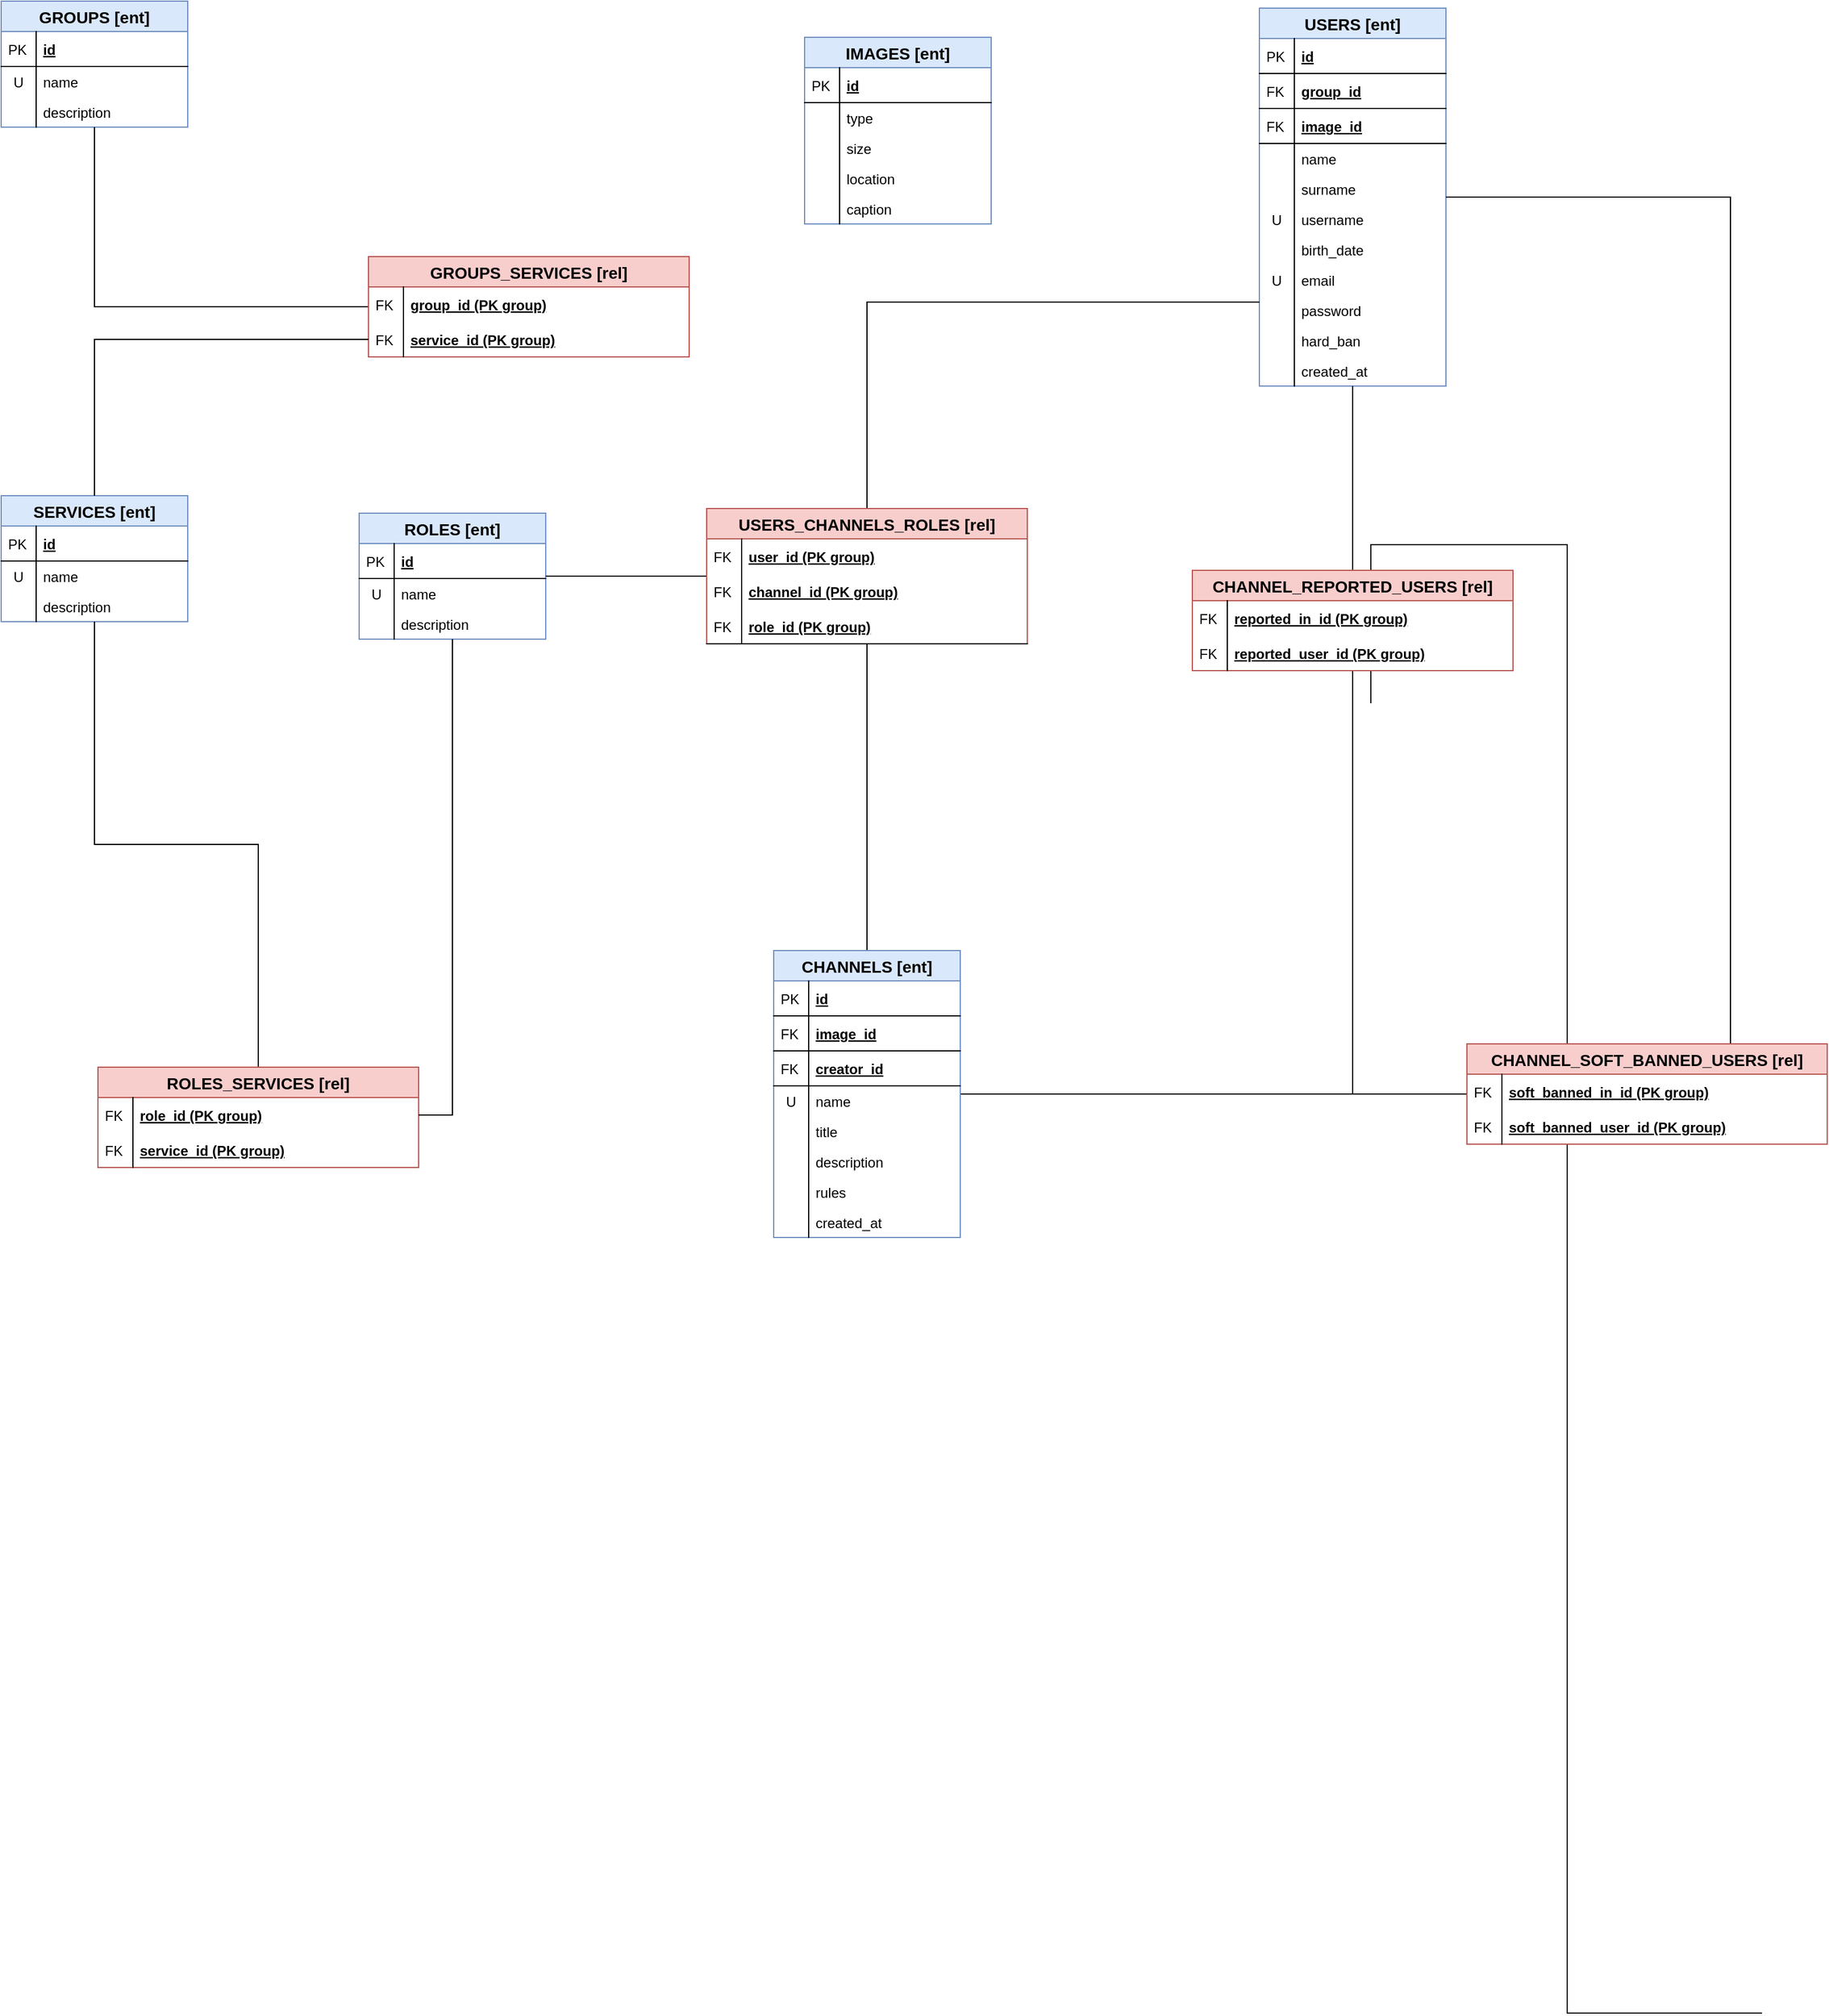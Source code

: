 <mxfile version="13.9.9" type="device"><diagram id="NDrAtZGhiZcXKzCAwtgu" name="Page-1"><mxGraphModel dx="2990" dy="2138" grid="0" gridSize="10" guides="1" tooltips="1" connect="1" arrows="1" fold="1" page="1" pageScale="1" pageWidth="1654" pageHeight="1169" math="0" shadow="0"><root><mxCell id="0"/><mxCell id="1" parent="0"/><mxCell id="Dc5dhrebj6Vxvl3eJbiR-135" style="edgeStyle=orthogonalEdgeStyle;rounded=0;orthogonalLoop=1;jettySize=auto;html=1;entryX=0;entryY=0.5;entryDx=0;entryDy=0;endArrow=none;endFill=0;" parent="1" edge="1"><mxGeometry relative="1" as="geometry"><Array as="points"><mxPoint x="1200" y="728"/><mxPoint x="924" y="728"/><mxPoint x="924" y="898"/></Array><mxPoint x="1016" y="898" as="targetPoint"/></mxGeometry></mxCell><mxCell id="Dc5dhrebj6Vxvl3eJbiR-143" style="edgeStyle=orthogonalEdgeStyle;rounded=0;orthogonalLoop=1;jettySize=auto;html=1;entryX=0;entryY=0.5;entryDx=0;entryDy=0;endArrow=none;endFill=0;" parent="1" edge="1"><mxGeometry relative="1" as="geometry"><Array as="points"><mxPoint x="1368" y="511"/><mxPoint x="1368" y="572"/></Array><mxPoint x="1535" y="572" as="targetPoint"/></mxGeometry></mxCell><mxCell id="Dc5dhrebj6Vxvl3eJbiR-148" style="edgeStyle=orthogonalEdgeStyle;rounded=0;orthogonalLoop=1;jettySize=auto;html=1;entryX=0;entryY=0.5;entryDx=0;entryDy=0;endArrow=none;endFill=0;" parent="1" edge="1"><mxGeometry relative="1" as="geometry"><Array as="points"><mxPoint x="1368" y="511"/><mxPoint x="1368" y="1291"/></Array><mxPoint x="1535" y="1291" as="targetPoint"/></mxGeometry></mxCell><mxCell id="Dc5dhrebj6Vxvl3eJbiR-160" style="edgeStyle=orthogonalEdgeStyle;rounded=0;orthogonalLoop=1;jettySize=auto;html=1;endArrow=none;endFill=0;" parent="1" edge="1"><mxGeometry relative="1" as="geometry"><Array as="points"><mxPoint x="1368" y="511"/><mxPoint x="1368" y="866"/></Array><mxPoint x="1535" y="865.857" as="targetPoint"/></mxGeometry></mxCell><mxCell id="Dc5dhrebj6Vxvl3eJbiR-165" style="edgeStyle=orthogonalEdgeStyle;rounded=0;orthogonalLoop=1;jettySize=auto;html=1;entryX=0;entryY=0.5;entryDx=0;entryDy=0;endArrow=none;endFill=0;" parent="1" edge="1"><mxGeometry relative="1" as="geometry"><mxPoint x="1535" y="1770" as="targetPoint"/></mxGeometry></mxCell><mxCell id="Dc5dhrebj6Vxvl3eJbiR-169" style="edgeStyle=orthogonalEdgeStyle;rounded=0;orthogonalLoop=1;jettySize=auto;html=1;entryX=0;entryY=0.5;entryDx=0;entryDy=0;endArrow=none;endFill=0;" parent="1" edge="1"><mxGeometry relative="1" as="geometry"><Array as="points"><mxPoint x="1368" y="511"/><mxPoint x="1368" y="2127"/></Array><mxPoint x="1535" y="2127" as="targetPoint"/></mxGeometry></mxCell><mxCell id="Dc5dhrebj6Vxvl3eJbiR-138" style="edgeStyle=orthogonalEdgeStyle;rounded=0;orthogonalLoop=1;jettySize=auto;html=1;endArrow=none;endFill=0;" parent="1" edge="1"><mxGeometry relative="1" as="geometry"><mxPoint x="1153.571" y="965" as="sourcePoint"/></mxGeometry></mxCell><mxCell id="Dc5dhrebj6Vxvl3eJbiR-154" style="edgeStyle=orthogonalEdgeStyle;rounded=0;orthogonalLoop=1;jettySize=auto;html=1;entryX=1;entryY=0.5;entryDx=0;entryDy=0;endArrow=none;endFill=0;" parent="1" edge="1"><mxGeometry relative="1" as="geometry"><Array as="points"><mxPoint x="3122" y="1384"/><mxPoint x="3122" y="796"/></Array><mxPoint x="2947.0" y="1383.857" as="sourcePoint"/></mxGeometry></mxCell><mxCell id="Dc5dhrebj6Vxvl3eJbiR-156" style="edgeStyle=orthogonalEdgeStyle;rounded=0;orthogonalLoop=1;jettySize=auto;html=1;entryX=1;entryY=0.5;entryDx=0;entryDy=0;endArrow=none;endFill=0;" parent="1" edge="1"><mxGeometry relative="1" as="geometry"><Array as="points"><mxPoint x="3221" y="1384"/><mxPoint x="3221" y="359"/></Array><mxPoint x="2947.0" y="1383.857" as="sourcePoint"/></mxGeometry></mxCell><mxCell id="Dc5dhrebj6Vxvl3eJbiR-166" style="edgeStyle=orthogonalEdgeStyle;rounded=0;orthogonalLoop=1;jettySize=auto;html=1;entryX=0;entryY=0.5;entryDx=0;entryDy=0;endArrow=none;endFill=0;" parent="1" edge="1"><mxGeometry relative="1" as="geometry"><mxPoint x="1199.6" y="647" as="sourcePoint"/><mxPoint x="1535" y="1770" as="targetPoint"/><Array as="points"><mxPoint x="1368" y="511"/><mxPoint x="1368" y="1770"/></Array></mxGeometry></mxCell><mxCell id="FXru-dyQ8u6ZgQiN1JwB-42" value="USERS [ent]" style="swimlane;fontStyle=1;childLayout=stackLayout;horizontal=1;startSize=26;fillColor=#dae8fc;horizontalStack=0;resizeParent=1;resizeParentMax=0;resizeLast=0;collapsible=1;marginBottom=0;swimlaneFillColor=#ffffff;align=center;fontSize=14;strokeColor=#6c8ebf;" parent="1" vertex="1"><mxGeometry x="1104" y="51" width="160" height="324" as="geometry"/></mxCell><mxCell id="FXru-dyQ8u6ZgQiN1JwB-43" value="id" style="shape=partialRectangle;top=0;left=0;right=0;bottom=1;align=left;verticalAlign=middle;fillColor=none;spacingLeft=34;spacingRight=4;overflow=hidden;rotatable=0;points=[[0,0.5],[1,0.5]];portConstraint=eastwest;dropTarget=0;fontStyle=5;fontSize=12;" parent="FXru-dyQ8u6ZgQiN1JwB-42" vertex="1"><mxGeometry y="26" width="160" height="30" as="geometry"/></mxCell><mxCell id="FXru-dyQ8u6ZgQiN1JwB-44" value="PK" style="shape=partialRectangle;top=0;left=0;bottom=0;fillColor=none;align=left;verticalAlign=middle;spacingLeft=4;spacingRight=4;overflow=hidden;rotatable=0;points=[];portConstraint=eastwest;part=1;fontSize=12;" parent="FXru-dyQ8u6ZgQiN1JwB-43" vertex="1" connectable="0"><mxGeometry width="30" height="30" as="geometry"/></mxCell><mxCell id="FXru-dyQ8u6ZgQiN1JwB-68" value="group_id" style="shape=partialRectangle;top=0;left=0;right=0;bottom=1;align=left;verticalAlign=middle;fillColor=none;spacingLeft=34;spacingRight=4;overflow=hidden;rotatable=0;points=[[0,0.5],[1,0.5]];portConstraint=eastwest;dropTarget=0;fontStyle=5;fontSize=12;" parent="FXru-dyQ8u6ZgQiN1JwB-42" vertex="1"><mxGeometry y="56" width="160" height="30" as="geometry"/></mxCell><mxCell id="FXru-dyQ8u6ZgQiN1JwB-69" value="FK" style="shape=partialRectangle;top=0;left=0;bottom=0;fillColor=none;align=left;verticalAlign=middle;spacingLeft=4;spacingRight=4;overflow=hidden;rotatable=0;points=[];portConstraint=eastwest;part=1;fontSize=12;" parent="FXru-dyQ8u6ZgQiN1JwB-68" vertex="1" connectable="0"><mxGeometry width="30" height="30" as="geometry"/></mxCell><mxCell id="HH0qIzzck7mR_rfzNJYb-148" value="image_id" style="shape=partialRectangle;top=0;left=0;right=0;bottom=1;align=left;verticalAlign=middle;fillColor=none;spacingLeft=34;spacingRight=4;overflow=hidden;rotatable=0;points=[[0,0.5],[1,0.5]];portConstraint=eastwest;dropTarget=0;fontStyle=5;fontSize=12;" parent="FXru-dyQ8u6ZgQiN1JwB-42" vertex="1"><mxGeometry y="86" width="160" height="30" as="geometry"/></mxCell><mxCell id="HH0qIzzck7mR_rfzNJYb-149" value="FK" style="shape=partialRectangle;top=0;left=0;bottom=0;fillColor=none;align=left;verticalAlign=middle;spacingLeft=4;spacingRight=4;overflow=hidden;rotatable=0;points=[];portConstraint=eastwest;part=1;fontSize=12;" parent="HH0qIzzck7mR_rfzNJYb-148" vertex="1" connectable="0"><mxGeometry width="30" height="30" as="geometry"/></mxCell><mxCell id="FXru-dyQ8u6ZgQiN1JwB-49" value="name" style="shape=partialRectangle;top=0;left=0;right=0;bottom=0;align=left;verticalAlign=top;fillColor=none;spacingLeft=34;spacingRight=4;overflow=hidden;rotatable=0;points=[[0,0.5],[1,0.5]];portConstraint=eastwest;dropTarget=0;fontSize=12;" parent="FXru-dyQ8u6ZgQiN1JwB-42" vertex="1"><mxGeometry y="116" width="160" height="26" as="geometry"/></mxCell><mxCell id="FXru-dyQ8u6ZgQiN1JwB-50" value="" style="shape=partialRectangle;top=0;left=0;bottom=0;fillColor=none;align=left;verticalAlign=top;spacingLeft=4;spacingRight=4;overflow=hidden;rotatable=0;points=[];portConstraint=eastwest;part=1;fontSize=12;" parent="FXru-dyQ8u6ZgQiN1JwB-49" vertex="1" connectable="0"><mxGeometry width="30" height="26" as="geometry"/></mxCell><mxCell id="_e1n5R0DKtlTJAmDBFFT-1" value="surname" style="shape=partialRectangle;top=0;left=0;right=0;bottom=0;align=left;verticalAlign=top;fillColor=none;spacingLeft=34;spacingRight=4;overflow=hidden;rotatable=0;points=[[0,0.5],[1,0.5]];portConstraint=eastwest;dropTarget=0;fontSize=12;" parent="FXru-dyQ8u6ZgQiN1JwB-42" vertex="1"><mxGeometry y="142" width="160" height="26" as="geometry"/></mxCell><mxCell id="_e1n5R0DKtlTJAmDBFFT-2" value="" style="shape=partialRectangle;top=0;left=0;bottom=0;fillColor=none;align=left;verticalAlign=top;spacingLeft=4;spacingRight=4;overflow=hidden;rotatable=0;points=[];portConstraint=eastwest;part=1;fontSize=12;" parent="_e1n5R0DKtlTJAmDBFFT-1" vertex="1" connectable="0"><mxGeometry width="30" height="26" as="geometry"/></mxCell><mxCell id="_e1n5R0DKtlTJAmDBFFT-41" value="username" style="shape=partialRectangle;top=0;left=0;right=0;bottom=0;align=left;verticalAlign=top;fillColor=none;spacingLeft=34;spacingRight=4;overflow=hidden;rotatable=0;points=[[0,0.5],[1,0.5]];portConstraint=eastwest;dropTarget=0;fontSize=12;" parent="FXru-dyQ8u6ZgQiN1JwB-42" vertex="1"><mxGeometry y="168" width="160" height="26" as="geometry"/></mxCell><mxCell id="_e1n5R0DKtlTJAmDBFFT-42" value="U" style="shape=partialRectangle;top=0;left=0;bottom=0;fillColor=none;align=center;verticalAlign=top;spacingLeft=4;spacingRight=4;overflow=hidden;rotatable=0;points=[];portConstraint=eastwest;part=1;fontSize=12;" parent="_e1n5R0DKtlTJAmDBFFT-41" vertex="1" connectable="0"><mxGeometry width="30" height="26" as="geometry"/></mxCell><mxCell id="_e1n5R0DKtlTJAmDBFFT-4" value="birth_date" style="shape=partialRectangle;top=0;left=0;right=0;bottom=0;align=left;verticalAlign=top;fillColor=none;spacingLeft=34;spacingRight=4;overflow=hidden;rotatable=0;points=[[0,0.5],[1,0.5]];portConstraint=eastwest;dropTarget=0;fontSize=12;" parent="FXru-dyQ8u6ZgQiN1JwB-42" vertex="1"><mxGeometry y="194" width="160" height="26" as="geometry"/></mxCell><mxCell id="_e1n5R0DKtlTJAmDBFFT-5" value="" style="shape=partialRectangle;top=0;left=0;bottom=0;fillColor=none;align=left;verticalAlign=top;spacingLeft=4;spacingRight=4;overflow=hidden;rotatable=0;points=[];portConstraint=eastwest;part=1;fontSize=12;" parent="_e1n5R0DKtlTJAmDBFFT-4" vertex="1" connectable="0"><mxGeometry width="30" height="26" as="geometry"/></mxCell><mxCell id="FXru-dyQ8u6ZgQiN1JwB-51" value="email" style="shape=partialRectangle;top=0;left=0;right=0;bottom=0;align=left;verticalAlign=top;fillColor=none;spacingLeft=34;spacingRight=4;overflow=hidden;rotatable=0;points=[[0,0.5],[1,0.5]];portConstraint=eastwest;dropTarget=0;fontSize=12;" parent="FXru-dyQ8u6ZgQiN1JwB-42" vertex="1"><mxGeometry y="220" width="160" height="26" as="geometry"/></mxCell><mxCell id="FXru-dyQ8u6ZgQiN1JwB-52" value="U" style="shape=partialRectangle;top=0;left=0;bottom=0;fillColor=none;align=center;verticalAlign=top;spacingLeft=4;spacingRight=4;overflow=hidden;rotatable=0;points=[];portConstraint=eastwest;part=1;fontSize=12;" parent="FXru-dyQ8u6ZgQiN1JwB-51" vertex="1" connectable="0"><mxGeometry width="30" height="26" as="geometry"/></mxCell><mxCell id="HH0qIzzck7mR_rfzNJYb-150" value="password" style="shape=partialRectangle;top=0;left=0;right=0;bottom=0;align=left;verticalAlign=top;fillColor=none;spacingLeft=34;spacingRight=4;overflow=hidden;rotatable=0;points=[[0,0.5],[1,0.5]];portConstraint=eastwest;dropTarget=0;fontSize=12;" parent="FXru-dyQ8u6ZgQiN1JwB-42" vertex="1"><mxGeometry y="246" width="160" height="26" as="geometry"/></mxCell><mxCell id="HH0qIzzck7mR_rfzNJYb-151" value="" style="shape=partialRectangle;top=0;left=0;bottom=0;fillColor=none;align=left;verticalAlign=top;spacingLeft=4;spacingRight=4;overflow=hidden;rotatable=0;points=[];portConstraint=eastwest;part=1;fontSize=12;" parent="HH0qIzzck7mR_rfzNJYb-150" vertex="1" connectable="0"><mxGeometry width="30" height="26" as="geometry"/></mxCell><mxCell id="PHmEJBT4Tr6xeC2bXb0U-1" value="hard_ban" style="shape=partialRectangle;top=0;left=0;right=0;bottom=0;align=left;verticalAlign=top;fillColor=none;spacingLeft=34;spacingRight=4;overflow=hidden;rotatable=0;points=[[0,0.5],[1,0.5]];portConstraint=eastwest;dropTarget=0;fontSize=12;" parent="FXru-dyQ8u6ZgQiN1JwB-42" vertex="1"><mxGeometry y="272" width="160" height="26" as="geometry"/></mxCell><mxCell id="PHmEJBT4Tr6xeC2bXb0U-2" value="" style="shape=partialRectangle;top=0;left=0;bottom=0;fillColor=none;align=left;verticalAlign=top;spacingLeft=4;spacingRight=4;overflow=hidden;rotatable=0;points=[];portConstraint=eastwest;part=1;fontSize=12;" parent="PHmEJBT4Tr6xeC2bXb0U-1" vertex="1" connectable="0"><mxGeometry width="30" height="26" as="geometry"/></mxCell><mxCell id="HH0qIzzck7mR_rfzNJYb-156" value="created_at" style="shape=partialRectangle;top=0;left=0;right=0;bottom=0;align=left;verticalAlign=top;fillColor=none;spacingLeft=34;spacingRight=4;overflow=hidden;rotatable=0;points=[[0,0.5],[1,0.5]];portConstraint=eastwest;dropTarget=0;fontSize=12;" parent="FXru-dyQ8u6ZgQiN1JwB-42" vertex="1"><mxGeometry y="298" width="160" height="26" as="geometry"/></mxCell><mxCell id="HH0qIzzck7mR_rfzNJYb-157" value="" style="shape=partialRectangle;top=0;left=0;bottom=0;fillColor=none;align=left;verticalAlign=top;spacingLeft=4;spacingRight=4;overflow=hidden;rotatable=0;points=[];portConstraint=eastwest;part=1;fontSize=12;" parent="HH0qIzzck7mR_rfzNJYb-156" vertex="1" connectable="0"><mxGeometry width="30" height="26" as="geometry"/></mxCell><mxCell id="FXru-dyQ8u6ZgQiN1JwB-57" value="GROUPS [ent]" style="swimlane;fontStyle=1;childLayout=stackLayout;horizontal=1;startSize=26;fillColor=#dae8fc;horizontalStack=0;resizeParent=1;resizeParentMax=0;resizeLast=0;collapsible=1;marginBottom=0;swimlaneFillColor=#ffffff;align=center;fontSize=14;strokeColor=#6c8ebf;" parent="1" vertex="1"><mxGeometry x="25" y="45" width="160" height="108" as="geometry"/></mxCell><mxCell id="FXru-dyQ8u6ZgQiN1JwB-58" value="id" style="shape=partialRectangle;top=0;left=0;right=0;bottom=1;align=left;verticalAlign=middle;fillColor=none;spacingLeft=34;spacingRight=4;overflow=hidden;rotatable=0;points=[[0,0.5],[1,0.5]];portConstraint=eastwest;dropTarget=0;fontStyle=5;fontSize=12;" parent="FXru-dyQ8u6ZgQiN1JwB-57" vertex="1"><mxGeometry y="26" width="160" height="30" as="geometry"/></mxCell><mxCell id="FXru-dyQ8u6ZgQiN1JwB-59" value="PK" style="shape=partialRectangle;top=0;left=0;bottom=0;fillColor=none;align=left;verticalAlign=middle;spacingLeft=4;spacingRight=4;overflow=hidden;rotatable=0;points=[];portConstraint=eastwest;part=1;fontSize=12;" parent="FXru-dyQ8u6ZgQiN1JwB-58" vertex="1" connectable="0"><mxGeometry width="30" height="30" as="geometry"/></mxCell><mxCell id="FXru-dyQ8u6ZgQiN1JwB-60" value="name" style="shape=partialRectangle;top=0;left=0;right=0;bottom=0;align=left;verticalAlign=top;fillColor=none;spacingLeft=34;spacingRight=4;overflow=hidden;rotatable=0;points=[[0,0.5],[1,0.5]];portConstraint=eastwest;dropTarget=0;fontSize=12;" parent="FXru-dyQ8u6ZgQiN1JwB-57" vertex="1"><mxGeometry y="56" width="160" height="26" as="geometry"/></mxCell><mxCell id="FXru-dyQ8u6ZgQiN1JwB-61" value="U" style="shape=partialRectangle;top=0;left=0;bottom=0;fillColor=none;align=center;verticalAlign=middle;spacingLeft=4;spacingRight=4;overflow=hidden;rotatable=0;points=[];portConstraint=eastwest;part=1;fontSize=12;" parent="FXru-dyQ8u6ZgQiN1JwB-60" vertex="1" connectable="0"><mxGeometry width="30" height="26" as="geometry"/></mxCell><mxCell id="_e1n5R0DKtlTJAmDBFFT-17" value="description" style="shape=partialRectangle;top=0;left=0;right=0;bottom=0;align=left;verticalAlign=top;fillColor=none;spacingLeft=34;spacingRight=4;overflow=hidden;rotatable=0;points=[[0,0.5],[1,0.5]];portConstraint=eastwest;dropTarget=0;fontSize=12;" parent="FXru-dyQ8u6ZgQiN1JwB-57" vertex="1"><mxGeometry y="82" width="160" height="26" as="geometry"/></mxCell><mxCell id="_e1n5R0DKtlTJAmDBFFT-18" value="" style="shape=partialRectangle;top=0;left=0;bottom=0;fillColor=none;align=left;verticalAlign=top;spacingLeft=4;spacingRight=4;overflow=hidden;rotatable=0;points=[];portConstraint=eastwest;part=1;fontSize=12;" parent="_e1n5R0DKtlTJAmDBFFT-17" vertex="1" connectable="0"><mxGeometry width="30" height="26" as="geometry"/></mxCell><mxCell id="TBHfUOi2arhRUCsixMM7-3" style="edgeStyle=orthogonalEdgeStyle;rounded=0;orthogonalLoop=1;jettySize=auto;html=1;endArrow=none;endFill=0;" parent="1" source="FXru-dyQ8u6ZgQiN1JwB-86" target="FXru-dyQ8u6ZgQiN1JwB-57" edge="1"><mxGeometry relative="1" as="geometry"/></mxCell><mxCell id="FXru-dyQ8u6ZgQiN1JwB-86" value="GROUPS_SERVICES [rel]" style="swimlane;fontStyle=1;childLayout=stackLayout;horizontal=1;startSize=26;fillColor=#f8cecc;horizontalStack=0;resizeParent=1;resizeParentMax=0;resizeLast=0;collapsible=1;marginBottom=0;swimlaneFillColor=#ffffff;align=center;fontSize=14;strokeColor=#b85450;" parent="1" vertex="1"><mxGeometry x="340" y="264" width="275" height="86" as="geometry"/></mxCell><mxCell id="FXru-dyQ8u6ZgQiN1JwB-89" value="group_id (PK group)" style="shape=partialRectangle;top=0;left=0;right=0;bottom=1;align=left;verticalAlign=middle;fillColor=none;spacingLeft=34;spacingRight=4;overflow=hidden;rotatable=0;points=[[0,0.5],[1,0.5]];portConstraint=eastwest;dropTarget=0;fontStyle=5;fontSize=12;strokeColor=none;" parent="FXru-dyQ8u6ZgQiN1JwB-86" vertex="1"><mxGeometry y="26" width="275" height="30" as="geometry"/></mxCell><mxCell id="FXru-dyQ8u6ZgQiN1JwB-90" value="FK" style="shape=partialRectangle;top=0;left=0;bottom=0;fillColor=none;align=left;verticalAlign=middle;spacingLeft=4;spacingRight=4;overflow=hidden;rotatable=0;points=[];portConstraint=eastwest;part=1;fontSize=12;" parent="FXru-dyQ8u6ZgQiN1JwB-89" vertex="1" connectable="0"><mxGeometry width="30" height="30" as="geometry"/></mxCell><mxCell id="FXru-dyQ8u6ZgQiN1JwB-91" value="service_id (PK group)" style="shape=partialRectangle;top=0;left=0;right=0;bottom=1;align=left;verticalAlign=middle;fillColor=none;spacingLeft=34;spacingRight=4;overflow=hidden;rotatable=0;points=[[0,0.5],[1,0.5]];portConstraint=eastwest;dropTarget=0;fontStyle=5;fontSize=12;strokeColor=none;" parent="FXru-dyQ8u6ZgQiN1JwB-86" vertex="1"><mxGeometry y="56" width="275" height="30" as="geometry"/></mxCell><mxCell id="FXru-dyQ8u6ZgQiN1JwB-92" value="FK" style="shape=partialRectangle;top=0;left=0;bottom=0;fillColor=none;align=left;verticalAlign=middle;spacingLeft=4;spacingRight=4;overflow=hidden;rotatable=0;points=[];portConstraint=eastwest;part=1;fontSize=12;" parent="FXru-dyQ8u6ZgQiN1JwB-91" vertex="1" connectable="0"><mxGeometry width="30" height="30" as="geometry"/></mxCell><mxCell id="FXru-dyQ8u6ZgQiN1JwB-70" value="SERVICES [ent]" style="swimlane;fontStyle=1;childLayout=stackLayout;horizontal=1;startSize=26;fillColor=#dae8fc;horizontalStack=0;resizeParent=1;resizeParentMax=0;resizeLast=0;collapsible=1;marginBottom=0;swimlaneFillColor=#ffffff;align=center;fontSize=14;strokeColor=#6c8ebf;" parent="1" vertex="1"><mxGeometry x="25" y="469" width="160" height="108" as="geometry"/></mxCell><mxCell id="FXru-dyQ8u6ZgQiN1JwB-71" value="id" style="shape=partialRectangle;top=0;left=0;right=0;bottom=1;align=left;verticalAlign=middle;fillColor=none;spacingLeft=34;spacingRight=4;overflow=hidden;rotatable=0;points=[[0,0.5],[1,0.5]];portConstraint=eastwest;dropTarget=0;fontStyle=5;fontSize=12;" parent="FXru-dyQ8u6ZgQiN1JwB-70" vertex="1"><mxGeometry y="26" width="160" height="30" as="geometry"/></mxCell><mxCell id="FXru-dyQ8u6ZgQiN1JwB-72" value="PK" style="shape=partialRectangle;top=0;left=0;bottom=0;fillColor=none;align=left;verticalAlign=middle;spacingLeft=4;spacingRight=4;overflow=hidden;rotatable=0;points=[];portConstraint=eastwest;part=1;fontSize=12;" parent="FXru-dyQ8u6ZgQiN1JwB-71" vertex="1" connectable="0"><mxGeometry width="30" height="30" as="geometry"/></mxCell><mxCell id="FXru-dyQ8u6ZgQiN1JwB-73" value="name" style="shape=partialRectangle;top=0;left=0;right=0;bottom=0;align=left;verticalAlign=top;fillColor=none;spacingLeft=34;spacingRight=4;overflow=hidden;rotatable=0;points=[[0,0.5],[1,0.5]];portConstraint=eastwest;dropTarget=0;fontSize=12;" parent="FXru-dyQ8u6ZgQiN1JwB-70" vertex="1"><mxGeometry y="56" width="160" height="26" as="geometry"/></mxCell><mxCell id="FXru-dyQ8u6ZgQiN1JwB-74" value="U" style="shape=partialRectangle;top=0;left=0;bottom=0;fillColor=none;align=center;verticalAlign=middle;spacingLeft=4;spacingRight=4;overflow=hidden;rotatable=0;points=[];portConstraint=eastwest;part=1;fontSize=12;" parent="FXru-dyQ8u6ZgQiN1JwB-73" vertex="1" connectable="0"><mxGeometry width="30" height="26" as="geometry"/></mxCell><mxCell id="_e1n5R0DKtlTJAmDBFFT-19" value="description" style="shape=partialRectangle;top=0;left=0;right=0;bottom=0;align=left;verticalAlign=top;fillColor=none;spacingLeft=34;spacingRight=4;overflow=hidden;rotatable=0;points=[[0,0.5],[1,0.5]];portConstraint=eastwest;dropTarget=0;fontSize=12;" parent="FXru-dyQ8u6ZgQiN1JwB-70" vertex="1"><mxGeometry y="82" width="160" height="26" as="geometry"/></mxCell><mxCell id="_e1n5R0DKtlTJAmDBFFT-20" value="" style="shape=partialRectangle;top=0;left=0;bottom=0;fillColor=none;align=left;verticalAlign=top;spacingLeft=4;spacingRight=4;overflow=hidden;rotatable=0;points=[];portConstraint=eastwest;part=1;fontSize=12;" parent="_e1n5R0DKtlTJAmDBFFT-19" vertex="1" connectable="0"><mxGeometry width="30" height="26" as="geometry"/></mxCell><mxCell id="TBHfUOi2arhRUCsixMM7-6" style="edgeStyle=orthogonalEdgeStyle;rounded=0;orthogonalLoop=1;jettySize=auto;html=1;endArrow=none;endFill=0;" parent="1" source="FXru-dyQ8u6ZgQiN1JwB-170" target="FXru-dyQ8u6ZgQiN1JwB-70" edge="1"><mxGeometry relative="1" as="geometry"/></mxCell><mxCell id="FXru-dyQ8u6ZgQiN1JwB-170" value="ROLES_SERVICES [rel]" style="swimlane;fontStyle=1;childLayout=stackLayout;horizontal=1;startSize=26;fillColor=#f8cecc;horizontalStack=0;resizeParent=1;resizeParentMax=0;resizeLast=0;collapsible=1;marginBottom=0;swimlaneFillColor=#ffffff;align=center;fontSize=14;strokeColor=#b85450;" parent="1" vertex="1"><mxGeometry x="108" y="959" width="275" height="86" as="geometry"/></mxCell><mxCell id="FXru-dyQ8u6ZgQiN1JwB-173" value="role_id (PK group)" style="shape=partialRectangle;top=0;left=0;right=0;bottom=1;align=left;verticalAlign=middle;fillColor=none;spacingLeft=34;spacingRight=4;overflow=hidden;rotatable=0;points=[[0,0.5],[1,0.5]];portConstraint=eastwest;dropTarget=0;fontStyle=5;fontSize=12;strokeColor=none;" parent="FXru-dyQ8u6ZgQiN1JwB-170" vertex="1"><mxGeometry y="26" width="275" height="30" as="geometry"/></mxCell><mxCell id="FXru-dyQ8u6ZgQiN1JwB-174" value="FK" style="shape=partialRectangle;top=0;left=0;bottom=0;fillColor=none;align=left;verticalAlign=middle;spacingLeft=4;spacingRight=4;overflow=hidden;rotatable=0;points=[];portConstraint=eastwest;part=1;fontSize=12;" parent="FXru-dyQ8u6ZgQiN1JwB-173" vertex="1" connectable="0"><mxGeometry width="30" height="30" as="geometry"/></mxCell><mxCell id="FXru-dyQ8u6ZgQiN1JwB-175" value="service_id (PK group)" style="shape=partialRectangle;top=0;left=0;right=0;bottom=1;align=left;verticalAlign=middle;fillColor=none;spacingLeft=34;spacingRight=4;overflow=hidden;rotatable=0;points=[[0,0.5],[1,0.5]];portConstraint=eastwest;dropTarget=0;fontStyle=5;fontSize=12;strokeColor=none;" parent="FXru-dyQ8u6ZgQiN1JwB-170" vertex="1"><mxGeometry y="56" width="275" height="30" as="geometry"/></mxCell><mxCell id="FXru-dyQ8u6ZgQiN1JwB-176" value="FK" style="shape=partialRectangle;top=0;left=0;bottom=0;fillColor=none;align=left;verticalAlign=middle;spacingLeft=4;spacingRight=4;overflow=hidden;rotatable=0;points=[];portConstraint=eastwest;part=1;fontSize=12;" parent="FXru-dyQ8u6ZgQiN1JwB-175" vertex="1" connectable="0"><mxGeometry width="30" height="30" as="geometry"/></mxCell><mxCell id="FXru-dyQ8u6ZgQiN1JwB-164" value="ROLES [ent]" style="swimlane;fontStyle=1;childLayout=stackLayout;horizontal=1;startSize=26;fillColor=#dae8fc;horizontalStack=0;resizeParent=1;resizeParentMax=0;resizeLast=0;collapsible=1;marginBottom=0;swimlaneFillColor=#ffffff;align=center;fontSize=14;strokeColor=#6c8ebf;" parent="1" vertex="1"><mxGeometry x="332" y="484" width="160" height="108" as="geometry"/></mxCell><mxCell id="FXru-dyQ8u6ZgQiN1JwB-165" value="id" style="shape=partialRectangle;top=0;left=0;right=0;bottom=1;align=left;verticalAlign=middle;fillColor=none;spacingLeft=34;spacingRight=4;overflow=hidden;rotatable=0;points=[[0,0.5],[1,0.5]];portConstraint=eastwest;dropTarget=0;fontStyle=5;fontSize=12;" parent="FXru-dyQ8u6ZgQiN1JwB-164" vertex="1"><mxGeometry y="26" width="160" height="30" as="geometry"/></mxCell><mxCell id="FXru-dyQ8u6ZgQiN1JwB-166" value="PK" style="shape=partialRectangle;top=0;left=0;bottom=0;fillColor=none;align=left;verticalAlign=middle;spacingLeft=4;spacingRight=4;overflow=hidden;rotatable=0;points=[];portConstraint=eastwest;part=1;fontSize=12;" parent="FXru-dyQ8u6ZgQiN1JwB-165" vertex="1" connectable="0"><mxGeometry width="30" height="30" as="geometry"/></mxCell><mxCell id="FXru-dyQ8u6ZgQiN1JwB-167" value="name" style="shape=partialRectangle;top=0;left=0;right=0;bottom=0;align=left;verticalAlign=top;fillColor=none;spacingLeft=34;spacingRight=4;overflow=hidden;rotatable=0;points=[[0,0.5],[1,0.5]];portConstraint=eastwest;dropTarget=0;fontSize=12;" parent="FXru-dyQ8u6ZgQiN1JwB-164" vertex="1"><mxGeometry y="56" width="160" height="26" as="geometry"/></mxCell><mxCell id="FXru-dyQ8u6ZgQiN1JwB-168" value="U" style="shape=partialRectangle;top=0;left=0;bottom=0;fillColor=none;align=center;verticalAlign=middle;spacingLeft=4;spacingRight=4;overflow=hidden;rotatable=0;points=[];portConstraint=eastwest;part=1;fontSize=12;" parent="FXru-dyQ8u6ZgQiN1JwB-167" vertex="1" connectable="0"><mxGeometry width="30" height="26" as="geometry"/></mxCell><mxCell id="_e1n5R0DKtlTJAmDBFFT-21" value="description" style="shape=partialRectangle;top=0;left=0;right=0;bottom=0;align=left;verticalAlign=top;fillColor=none;spacingLeft=34;spacingRight=4;overflow=hidden;rotatable=0;points=[[0,0.5],[1,0.5]];portConstraint=eastwest;dropTarget=0;fontSize=12;" parent="FXru-dyQ8u6ZgQiN1JwB-164" vertex="1"><mxGeometry y="82" width="160" height="26" as="geometry"/></mxCell><mxCell id="_e1n5R0DKtlTJAmDBFFT-22" value="" style="shape=partialRectangle;top=0;left=0;bottom=0;fillColor=none;align=left;verticalAlign=top;spacingLeft=4;spacingRight=4;overflow=hidden;rotatable=0;points=[];portConstraint=eastwest;part=1;fontSize=12;" parent="_e1n5R0DKtlTJAmDBFFT-21" vertex="1" connectable="0"><mxGeometry width="30" height="26" as="geometry"/></mxCell><mxCell id="FXru-dyQ8u6ZgQiN1JwB-126" value="IMAGES [ent]" style="swimlane;fontStyle=1;childLayout=stackLayout;horizontal=1;startSize=26;fillColor=#dae8fc;horizontalStack=0;resizeParent=1;resizeParentMax=0;resizeLast=0;collapsible=1;marginBottom=0;swimlaneFillColor=#ffffff;align=center;fontSize=14;strokeColor=#6c8ebf;" parent="1" vertex="1"><mxGeometry x="714" y="76" width="160" height="160" as="geometry"/></mxCell><mxCell id="FXru-dyQ8u6ZgQiN1JwB-127" value="id" style="shape=partialRectangle;top=0;left=0;right=0;bottom=1;align=left;verticalAlign=middle;fillColor=none;spacingLeft=34;spacingRight=4;overflow=hidden;rotatable=0;points=[[0,0.5],[1,0.5]];portConstraint=eastwest;dropTarget=0;fontStyle=5;fontSize=12;" parent="FXru-dyQ8u6ZgQiN1JwB-126" vertex="1"><mxGeometry y="26" width="160" height="30" as="geometry"/></mxCell><mxCell id="FXru-dyQ8u6ZgQiN1JwB-128" value="PK" style="shape=partialRectangle;top=0;left=0;bottom=0;fillColor=none;align=left;verticalAlign=middle;spacingLeft=4;spacingRight=4;overflow=hidden;rotatable=0;points=[];portConstraint=eastwest;part=1;fontSize=12;" parent="FXru-dyQ8u6ZgQiN1JwB-127" vertex="1" connectable="0"><mxGeometry width="30" height="30" as="geometry"/></mxCell><mxCell id="FXru-dyQ8u6ZgQiN1JwB-129" value="type" style="shape=partialRectangle;top=0;left=0;right=0;bottom=0;align=left;verticalAlign=top;fillColor=none;spacingLeft=34;spacingRight=4;overflow=hidden;rotatable=0;points=[[0,0.5],[1,0.5]];portConstraint=eastwest;dropTarget=0;fontSize=12;" parent="FXru-dyQ8u6ZgQiN1JwB-126" vertex="1"><mxGeometry y="56" width="160" height="26" as="geometry"/></mxCell><mxCell id="FXru-dyQ8u6ZgQiN1JwB-130" value="" style="shape=partialRectangle;top=0;left=0;bottom=0;fillColor=none;align=left;verticalAlign=top;spacingLeft=4;spacingRight=4;overflow=hidden;rotatable=0;points=[];portConstraint=eastwest;part=1;fontSize=12;" parent="FXru-dyQ8u6ZgQiN1JwB-129" vertex="1" connectable="0"><mxGeometry width="30" height="26" as="geometry"/></mxCell><mxCell id="FXru-dyQ8u6ZgQiN1JwB-136" value="size" style="shape=partialRectangle;top=0;left=0;right=0;bottom=0;align=left;verticalAlign=top;fillColor=none;spacingLeft=34;spacingRight=4;overflow=hidden;rotatable=0;points=[[0,0.5],[1,0.5]];portConstraint=eastwest;dropTarget=0;fontSize=12;" parent="FXru-dyQ8u6ZgQiN1JwB-126" vertex="1"><mxGeometry y="82" width="160" height="26" as="geometry"/></mxCell><mxCell id="FXru-dyQ8u6ZgQiN1JwB-137" value="" style="shape=partialRectangle;top=0;left=0;bottom=0;fillColor=none;align=left;verticalAlign=top;spacingLeft=4;spacingRight=4;overflow=hidden;rotatable=0;points=[];portConstraint=eastwest;part=1;fontSize=12;" parent="FXru-dyQ8u6ZgQiN1JwB-136" vertex="1" connectable="0"><mxGeometry width="30" height="26" as="geometry"/></mxCell><mxCell id="FXru-dyQ8u6ZgQiN1JwB-138" value="location" style="shape=partialRectangle;top=0;left=0;right=0;bottom=0;align=left;verticalAlign=top;fillColor=none;spacingLeft=34;spacingRight=4;overflow=hidden;rotatable=0;points=[[0,0.5],[1,0.5]];portConstraint=eastwest;dropTarget=0;fontSize=12;" parent="FXru-dyQ8u6ZgQiN1JwB-126" vertex="1"><mxGeometry y="108" width="160" height="26" as="geometry"/></mxCell><mxCell id="FXru-dyQ8u6ZgQiN1JwB-139" value="" style="shape=partialRectangle;top=0;left=0;bottom=0;fillColor=none;align=left;verticalAlign=top;spacingLeft=4;spacingRight=4;overflow=hidden;rotatable=0;points=[];portConstraint=eastwest;part=1;fontSize=12;" parent="FXru-dyQ8u6ZgQiN1JwB-138" vertex="1" connectable="0"><mxGeometry width="30" height="26" as="geometry"/></mxCell><mxCell id="FXru-dyQ8u6ZgQiN1JwB-140" value="caption" style="shape=partialRectangle;top=0;left=0;right=0;bottom=0;align=left;verticalAlign=top;fillColor=none;spacingLeft=34;spacingRight=4;overflow=hidden;rotatable=0;points=[[0,0.5],[1,0.5]];portConstraint=eastwest;dropTarget=0;fontSize=12;" parent="FXru-dyQ8u6ZgQiN1JwB-126" vertex="1"><mxGeometry y="134" width="160" height="26" as="geometry"/></mxCell><mxCell id="FXru-dyQ8u6ZgQiN1JwB-141" value="" style="shape=partialRectangle;top=0;left=0;bottom=0;fillColor=none;align=left;verticalAlign=top;spacingLeft=4;spacingRight=4;overflow=hidden;rotatable=0;points=[];portConstraint=eastwest;part=1;fontSize=12;" parent="FXru-dyQ8u6ZgQiN1JwB-140" vertex="1" connectable="0"><mxGeometry width="30" height="26" as="geometry"/></mxCell><mxCell id="TBHfUOi2arhRUCsixMM7-17" style="edgeStyle=orthogonalEdgeStyle;rounded=0;orthogonalLoop=1;jettySize=auto;html=1;endArrow=none;endFill=0;" parent="1" source="FXru-dyQ8u6ZgQiN1JwB-1" target="Dc5dhrebj6Vxvl3eJbiR-116" edge="1"><mxGeometry relative="1" as="geometry"/></mxCell><mxCell id="TBHfUOi2arhRUCsixMM7-19" style="edgeStyle=orthogonalEdgeStyle;rounded=0;orthogonalLoop=1;jettySize=auto;html=1;endArrow=none;endFill=0;" parent="1" source="FXru-dyQ8u6ZgQiN1JwB-1" target="FXru-dyQ8u6ZgQiN1JwB-177" edge="1"><mxGeometry relative="1" as="geometry"/></mxCell><mxCell id="TBHfUOi2arhRUCsixMM7-21" style="edgeStyle=orthogonalEdgeStyle;rounded=0;orthogonalLoop=1;jettySize=auto;html=1;endArrow=none;endFill=0;" parent="1" source="FXru-dyQ8u6ZgQiN1JwB-1" target="Dc5dhrebj6Vxvl3eJbiR-103" edge="1"><mxGeometry relative="1" as="geometry"/></mxCell><mxCell id="FXru-dyQ8u6ZgQiN1JwB-1" value="CHANNELS [ent]" style="swimlane;fontStyle=1;childLayout=stackLayout;horizontal=1;startSize=26;fillColor=#dae8fc;horizontalStack=0;resizeParent=1;resizeParentMax=0;resizeLast=0;collapsible=1;marginBottom=0;swimlaneFillColor=#ffffff;align=center;fontSize=14;strokeColor=#6c8ebf;" parent="1" vertex="1"><mxGeometry x="687.5" y="859" width="160" height="246" as="geometry"/></mxCell><mxCell id="FXru-dyQ8u6ZgQiN1JwB-2" value="id" style="shape=partialRectangle;top=0;left=0;right=0;bottom=1;align=left;verticalAlign=middle;fillColor=none;spacingLeft=34;spacingRight=4;overflow=hidden;rotatable=0;points=[[0,0.5],[1,0.5]];portConstraint=eastwest;dropTarget=0;fontStyle=5;fontSize=12;" parent="FXru-dyQ8u6ZgQiN1JwB-1" vertex="1"><mxGeometry y="26" width="160" height="30" as="geometry"/></mxCell><mxCell id="FXru-dyQ8u6ZgQiN1JwB-3" value="PK" style="shape=partialRectangle;top=0;left=0;bottom=0;fillColor=none;align=left;verticalAlign=middle;spacingLeft=4;spacingRight=4;overflow=hidden;rotatable=0;points=[];portConstraint=eastwest;part=1;fontSize=12;" parent="FXru-dyQ8u6ZgQiN1JwB-2" vertex="1" connectable="0"><mxGeometry width="30" height="30" as="geometry"/></mxCell><mxCell id="FXru-dyQ8u6ZgQiN1JwB-25" value="image_id" style="shape=partialRectangle;top=0;left=0;right=0;bottom=1;align=left;verticalAlign=middle;fillColor=none;spacingLeft=34;spacingRight=4;overflow=hidden;rotatable=0;points=[[0,0.5],[1,0.5]];portConstraint=eastwest;dropTarget=0;fontStyle=5;fontSize=12;" parent="FXru-dyQ8u6ZgQiN1JwB-1" vertex="1"><mxGeometry y="56" width="160" height="30" as="geometry"/></mxCell><mxCell id="FXru-dyQ8u6ZgQiN1JwB-26" value="FK" style="shape=partialRectangle;top=0;left=0;bottom=0;fillColor=none;align=left;verticalAlign=middle;spacingLeft=4;spacingRight=4;overflow=hidden;rotatable=0;points=[];portConstraint=eastwest;part=1;fontSize=12;" parent="FXru-dyQ8u6ZgQiN1JwB-25" vertex="1" connectable="0"><mxGeometry width="30" height="30" as="geometry"/></mxCell><mxCell id="FXru-dyQ8u6ZgQiN1JwB-40" value="creator_id" style="shape=partialRectangle;top=0;left=0;right=0;bottom=1;align=left;verticalAlign=middle;fillColor=none;spacingLeft=34;spacingRight=4;overflow=hidden;rotatable=0;points=[[0,0.5],[1,0.5]];portConstraint=eastwest;dropTarget=0;fontStyle=5;fontSize=12;" parent="FXru-dyQ8u6ZgQiN1JwB-1" vertex="1"><mxGeometry y="86" width="160" height="30" as="geometry"/></mxCell><mxCell id="FXru-dyQ8u6ZgQiN1JwB-41" value="FK" style="shape=partialRectangle;top=0;left=0;bottom=0;fillColor=none;align=left;verticalAlign=middle;spacingLeft=4;spacingRight=4;overflow=hidden;rotatable=0;points=[];portConstraint=eastwest;part=1;fontSize=12;" parent="FXru-dyQ8u6ZgQiN1JwB-40" vertex="1" connectable="0"><mxGeometry width="30" height="30" as="geometry"/></mxCell><mxCell id="FXru-dyQ8u6ZgQiN1JwB-4" value="name" style="shape=partialRectangle;top=0;left=0;right=0;bottom=0;align=left;verticalAlign=top;fillColor=none;spacingLeft=34;spacingRight=4;overflow=hidden;rotatable=0;points=[[0,0.5],[1,0.5]];portConstraint=eastwest;dropTarget=0;fontSize=12;" parent="FXru-dyQ8u6ZgQiN1JwB-1" vertex="1"><mxGeometry y="116" width="160" height="26" as="geometry"/></mxCell><mxCell id="FXru-dyQ8u6ZgQiN1JwB-5" value="U" style="shape=partialRectangle;top=0;left=0;bottom=0;fillColor=none;align=center;verticalAlign=top;spacingLeft=4;spacingRight=4;overflow=hidden;rotatable=0;points=[];portConstraint=eastwest;part=1;fontSize=12;" parent="FXru-dyQ8u6ZgQiN1JwB-4" vertex="1" connectable="0"><mxGeometry width="30" height="26" as="geometry"/></mxCell><mxCell id="FXru-dyQ8u6ZgQiN1JwB-6" value="title" style="shape=partialRectangle;top=0;left=0;right=0;bottom=0;align=left;verticalAlign=top;fillColor=none;spacingLeft=34;spacingRight=4;overflow=hidden;rotatable=0;points=[[0,0.5],[1,0.5]];portConstraint=eastwest;dropTarget=0;fontSize=12;" parent="FXru-dyQ8u6ZgQiN1JwB-1" vertex="1"><mxGeometry y="142" width="160" height="26" as="geometry"/></mxCell><mxCell id="FXru-dyQ8u6ZgQiN1JwB-7" value="" style="shape=partialRectangle;top=0;left=0;bottom=0;fillColor=none;align=left;verticalAlign=top;spacingLeft=4;spacingRight=4;overflow=hidden;rotatable=0;points=[];portConstraint=eastwest;part=1;fontSize=12;" parent="FXru-dyQ8u6ZgQiN1JwB-6" vertex="1" connectable="0"><mxGeometry width="30" height="26" as="geometry"/></mxCell><mxCell id="FXru-dyQ8u6ZgQiN1JwB-8" value="description" style="shape=partialRectangle;top=0;left=0;right=0;bottom=0;align=left;verticalAlign=top;fillColor=none;spacingLeft=34;spacingRight=4;overflow=hidden;rotatable=0;points=[[0,0.5],[1,0.5]];portConstraint=eastwest;dropTarget=0;fontSize=12;" parent="FXru-dyQ8u6ZgQiN1JwB-1" vertex="1"><mxGeometry y="168" width="160" height="26" as="geometry"/></mxCell><mxCell id="FXru-dyQ8u6ZgQiN1JwB-9" value="" style="shape=partialRectangle;top=0;left=0;bottom=0;fillColor=none;align=left;verticalAlign=top;spacingLeft=4;spacingRight=4;overflow=hidden;rotatable=0;points=[];portConstraint=eastwest;part=1;fontSize=12;" parent="FXru-dyQ8u6ZgQiN1JwB-8" vertex="1" connectable="0"><mxGeometry width="30" height="26" as="geometry"/></mxCell><mxCell id="_e1n5R0DKtlTJAmDBFFT-6" value="rules" style="shape=partialRectangle;top=0;left=0;right=0;bottom=0;align=left;verticalAlign=top;fillColor=none;spacingLeft=34;spacingRight=4;overflow=hidden;rotatable=0;points=[[0,0.5],[1,0.5]];portConstraint=eastwest;dropTarget=0;fontSize=12;" parent="FXru-dyQ8u6ZgQiN1JwB-1" vertex="1"><mxGeometry y="194" width="160" height="26" as="geometry"/></mxCell><mxCell id="_e1n5R0DKtlTJAmDBFFT-7" value="" style="shape=partialRectangle;top=0;left=0;bottom=0;fillColor=none;align=left;verticalAlign=top;spacingLeft=4;spacingRight=4;overflow=hidden;rotatable=0;points=[];portConstraint=eastwest;part=1;fontSize=12;" parent="_e1n5R0DKtlTJAmDBFFT-6" vertex="1" connectable="0"><mxGeometry width="30" height="26" as="geometry"/></mxCell><mxCell id="HH0qIzzck7mR_rfzNJYb-43" value="created_at" style="shape=partialRectangle;top=0;left=0;right=0;bottom=0;align=left;verticalAlign=top;fillColor=none;spacingLeft=34;spacingRight=4;overflow=hidden;rotatable=0;points=[[0,0.5],[1,0.5]];portConstraint=eastwest;dropTarget=0;fontSize=12;" parent="FXru-dyQ8u6ZgQiN1JwB-1" vertex="1"><mxGeometry y="220" width="160" height="26" as="geometry"/></mxCell><mxCell id="HH0qIzzck7mR_rfzNJYb-44" value="" style="shape=partialRectangle;top=0;left=0;bottom=0;fillColor=none;align=left;verticalAlign=top;spacingLeft=4;spacingRight=4;overflow=hidden;rotatable=0;points=[];portConstraint=eastwest;part=1;fontSize=12;" parent="HH0qIzzck7mR_rfzNJYb-43" vertex="1" connectable="0"><mxGeometry width="30" height="26" as="geometry"/></mxCell><mxCell id="TBHfUOi2arhRUCsixMM7-7" style="edgeStyle=orthogonalEdgeStyle;rounded=0;orthogonalLoop=1;jettySize=auto;html=1;endArrow=none;endFill=0;" parent="1" source="FXru-dyQ8u6ZgQiN1JwB-177" target="FXru-dyQ8u6ZgQiN1JwB-164" edge="1"><mxGeometry relative="1" as="geometry"/></mxCell><mxCell id="TBHfUOi2arhRUCsixMM7-20" style="edgeStyle=orthogonalEdgeStyle;rounded=0;orthogonalLoop=1;jettySize=auto;html=1;endArrow=none;endFill=0;" parent="1" source="FXru-dyQ8u6ZgQiN1JwB-177" target="FXru-dyQ8u6ZgQiN1JwB-42" edge="1"><mxGeometry relative="1" as="geometry"><Array as="points"><mxPoint x="768" y="303"/></Array></mxGeometry></mxCell><mxCell id="FXru-dyQ8u6ZgQiN1JwB-177" value="USERS_CHANNELS_ROLES [rel]" style="swimlane;fontStyle=1;childLayout=stackLayout;horizontal=1;startSize=26;fillColor=#f8cecc;horizontalStack=0;resizeParent=1;resizeParentMax=0;resizeLast=0;collapsible=1;marginBottom=0;swimlaneFillColor=#ffffff;align=center;fontSize=14;strokeColor=#b85450;" parent="1" vertex="1"><mxGeometry x="630" y="480" width="275" height="116" as="geometry"/></mxCell><mxCell id="FXru-dyQ8u6ZgQiN1JwB-180" value="user_id (PK group)" style="shape=partialRectangle;top=0;left=0;right=0;bottom=1;align=left;verticalAlign=middle;fillColor=none;spacingLeft=34;spacingRight=4;overflow=hidden;rotatable=0;points=[[0,0.5],[1,0.5]];portConstraint=eastwest;dropTarget=0;fontStyle=5;fontSize=12;strokeColor=none;" parent="FXru-dyQ8u6ZgQiN1JwB-177" vertex="1"><mxGeometry y="26" width="275" height="30" as="geometry"/></mxCell><mxCell id="FXru-dyQ8u6ZgQiN1JwB-181" value="FK" style="shape=partialRectangle;top=0;left=0;bottom=0;fillColor=none;align=left;verticalAlign=middle;spacingLeft=4;spacingRight=4;overflow=hidden;rotatable=0;points=[];portConstraint=eastwest;part=1;fontSize=12;" parent="FXru-dyQ8u6ZgQiN1JwB-180" vertex="1" connectable="0"><mxGeometry width="30" height="30" as="geometry"/></mxCell><mxCell id="FXru-dyQ8u6ZgQiN1JwB-182" value="channel_id (PK group)" style="shape=partialRectangle;top=0;left=0;right=0;bottom=1;align=left;verticalAlign=middle;fillColor=none;spacingLeft=34;spacingRight=4;overflow=hidden;rotatable=0;points=[[0,0.5],[1,0.5]];portConstraint=eastwest;dropTarget=0;fontStyle=5;fontSize=12;strokeColor=none;" parent="FXru-dyQ8u6ZgQiN1JwB-177" vertex="1"><mxGeometry y="56" width="275" height="30" as="geometry"/></mxCell><mxCell id="FXru-dyQ8u6ZgQiN1JwB-183" value="FK" style="shape=partialRectangle;top=0;left=0;bottom=0;fillColor=none;align=left;verticalAlign=middle;spacingLeft=4;spacingRight=4;overflow=hidden;rotatable=0;points=[];portConstraint=eastwest;part=1;fontSize=12;" parent="FXru-dyQ8u6ZgQiN1JwB-182" vertex="1" connectable="0"><mxGeometry width="30" height="30" as="geometry"/></mxCell><mxCell id="FXru-dyQ8u6ZgQiN1JwB-184" value="role_id (PK group)" style="shape=partialRectangle;top=0;left=0;right=0;bottom=1;align=left;verticalAlign=middle;fillColor=none;spacingLeft=34;spacingRight=4;overflow=hidden;rotatable=0;points=[[0,0.5],[1,0.5]];portConstraint=eastwest;dropTarget=0;fontStyle=5;fontSize=12;" parent="FXru-dyQ8u6ZgQiN1JwB-177" vertex="1"><mxGeometry y="86" width="275" height="30" as="geometry"/></mxCell><mxCell id="FXru-dyQ8u6ZgQiN1JwB-185" value="FK" style="shape=partialRectangle;top=0;left=0;bottom=0;fillColor=none;align=left;verticalAlign=middle;spacingLeft=4;spacingRight=4;overflow=hidden;rotatable=0;points=[];portConstraint=eastwest;part=1;fontSize=12;" parent="FXru-dyQ8u6ZgQiN1JwB-184" vertex="1" connectable="0"><mxGeometry width="30" height="30" as="geometry"/></mxCell><mxCell id="TBHfUOi2arhRUCsixMM7-18" style="edgeStyle=orthogonalEdgeStyle;rounded=0;orthogonalLoop=1;jettySize=auto;html=1;endArrow=none;endFill=0;" parent="1" source="Dc5dhrebj6Vxvl3eJbiR-116" target="FXru-dyQ8u6ZgQiN1JwB-42" edge="1"><mxGeometry relative="1" as="geometry"><Array as="points"><mxPoint x="1508" y="213"/></Array></mxGeometry></mxCell><mxCell id="Dc5dhrebj6Vxvl3eJbiR-116" value="CHANNEL_SOFT_BANNED_USERS [rel]" style="swimlane;fontStyle=1;childLayout=stackLayout;horizontal=1;startSize=26;fillColor=#f8cecc;horizontalStack=0;resizeParent=1;resizeParentMax=0;resizeLast=0;collapsible=1;marginBottom=0;swimlaneFillColor=#ffffff;align=center;fontSize=14;strokeColor=#b85450;" parent="1" vertex="1"><mxGeometry x="1282" y="939" width="309" height="86" as="geometry"/></mxCell><mxCell id="Dc5dhrebj6Vxvl3eJbiR-127" value="soft_banned_in_id (PK group)" style="shape=partialRectangle;top=0;left=0;right=0;bottom=1;align=left;verticalAlign=middle;fillColor=none;spacingLeft=34;spacingRight=4;overflow=hidden;rotatable=0;points=[[0,0.5],[1,0.5]];portConstraint=eastwest;dropTarget=0;fontStyle=5;fontSize=12;strokeColor=none;" parent="Dc5dhrebj6Vxvl3eJbiR-116" vertex="1"><mxGeometry y="26" width="309" height="30" as="geometry"/></mxCell><mxCell id="Dc5dhrebj6Vxvl3eJbiR-128" value="FK" style="shape=partialRectangle;top=0;left=0;bottom=0;fillColor=none;align=left;verticalAlign=middle;spacingLeft=4;spacingRight=4;overflow=hidden;rotatable=0;points=[];portConstraint=eastwest;part=1;fontSize=12;" parent="Dc5dhrebj6Vxvl3eJbiR-127" vertex="1" connectable="0"><mxGeometry width="30" height="30" as="geometry"/></mxCell><mxCell id="Dc5dhrebj6Vxvl3eJbiR-125" value="soft_banned_user_id (PK group)" style="shape=partialRectangle;top=0;left=0;right=0;bottom=1;align=left;verticalAlign=middle;fillColor=none;spacingLeft=34;spacingRight=4;overflow=hidden;rotatable=0;points=[[0,0.5],[1,0.5]];portConstraint=eastwest;dropTarget=0;fontStyle=5;fontSize=12;strokeColor=none;" parent="Dc5dhrebj6Vxvl3eJbiR-116" vertex="1"><mxGeometry y="56" width="309" height="30" as="geometry"/></mxCell><mxCell id="Dc5dhrebj6Vxvl3eJbiR-126" value="FK" style="shape=partialRectangle;top=0;left=0;bottom=0;fillColor=none;align=left;verticalAlign=middle;spacingLeft=4;spacingRight=4;overflow=hidden;rotatable=0;points=[];portConstraint=eastwest;part=1;fontSize=12;" parent="Dc5dhrebj6Vxvl3eJbiR-125" vertex="1" connectable="0"><mxGeometry width="30" height="30" as="geometry"/></mxCell><mxCell id="TBHfUOi2arhRUCsixMM7-4" style="edgeStyle=orthogonalEdgeStyle;rounded=0;orthogonalLoop=1;jettySize=auto;html=1;endArrow=none;endFill=0;" parent="1" source="FXru-dyQ8u6ZgQiN1JwB-91" target="FXru-dyQ8u6ZgQiN1JwB-70" edge="1"><mxGeometry relative="1" as="geometry"/></mxCell><mxCell id="TBHfUOi2arhRUCsixMM7-5" style="edgeStyle=orthogonalEdgeStyle;rounded=0;orthogonalLoop=1;jettySize=auto;html=1;endArrow=none;endFill=0;" parent="1" source="FXru-dyQ8u6ZgQiN1JwB-173" target="FXru-dyQ8u6ZgQiN1JwB-164" edge="1"><mxGeometry relative="1" as="geometry"/></mxCell><mxCell id="TBHfUOi2arhRUCsixMM7-22" style="edgeStyle=orthogonalEdgeStyle;rounded=0;orthogonalLoop=1;jettySize=auto;html=1;endArrow=none;endFill=0;" parent="1" source="Dc5dhrebj6Vxvl3eJbiR-103" target="FXru-dyQ8u6ZgQiN1JwB-42" edge="1"><mxGeometry relative="1" as="geometry"/></mxCell><mxCell id="Dc5dhrebj6Vxvl3eJbiR-103" value="CHANNEL_REPORTED_USERS [rel]" style="swimlane;fontStyle=1;childLayout=stackLayout;horizontal=1;startSize=26;fillColor=#f8cecc;horizontalStack=0;resizeParent=1;resizeParentMax=0;resizeLast=0;collapsible=1;marginBottom=0;swimlaneFillColor=#ffffff;align=center;fontSize=14;strokeColor=#b85450;" parent="1" vertex="1"><mxGeometry x="1046.5" y="533" width="275" height="86" as="geometry"/></mxCell><mxCell id="Dc5dhrebj6Vxvl3eJbiR-106" value="reported_in_id (PK group)" style="shape=partialRectangle;top=0;left=0;right=0;bottom=1;align=left;verticalAlign=middle;fillColor=none;spacingLeft=34;spacingRight=4;overflow=hidden;rotatable=0;points=[[0,0.5],[1,0.5]];portConstraint=eastwest;dropTarget=0;fontStyle=5;fontSize=12;strokeColor=none;" parent="Dc5dhrebj6Vxvl3eJbiR-103" vertex="1"><mxGeometry y="26" width="275" height="30" as="geometry"/></mxCell><mxCell id="Dc5dhrebj6Vxvl3eJbiR-107" value="FK" style="shape=partialRectangle;top=0;left=0;bottom=0;fillColor=none;align=left;verticalAlign=middle;spacingLeft=4;spacingRight=4;overflow=hidden;rotatable=0;points=[];portConstraint=eastwest;part=1;fontSize=12;" parent="Dc5dhrebj6Vxvl3eJbiR-106" vertex="1" connectable="0"><mxGeometry width="30" height="30" as="geometry"/></mxCell><mxCell id="Dc5dhrebj6Vxvl3eJbiR-110" value="reported_user_id (PK group)" style="shape=partialRectangle;top=0;left=0;right=0;bottom=1;align=left;verticalAlign=middle;fillColor=none;spacingLeft=34;spacingRight=4;overflow=hidden;rotatable=0;points=[[0,0.5],[1,0.5]];portConstraint=eastwest;dropTarget=0;fontStyle=5;fontSize=12;strokeColor=none;" parent="Dc5dhrebj6Vxvl3eJbiR-103" vertex="1"><mxGeometry y="56" width="275" height="30" as="geometry"/></mxCell><mxCell id="Dc5dhrebj6Vxvl3eJbiR-111" value="FK" style="shape=partialRectangle;top=0;left=0;bottom=0;fillColor=none;align=left;verticalAlign=middle;spacingLeft=4;spacingRight=4;overflow=hidden;rotatable=0;points=[];portConstraint=eastwest;part=1;fontSize=12;" parent="Dc5dhrebj6Vxvl3eJbiR-110" vertex="1" connectable="0"><mxGeometry width="30" height="30" as="geometry"/></mxCell></root></mxGraphModel></diagram></mxfile>